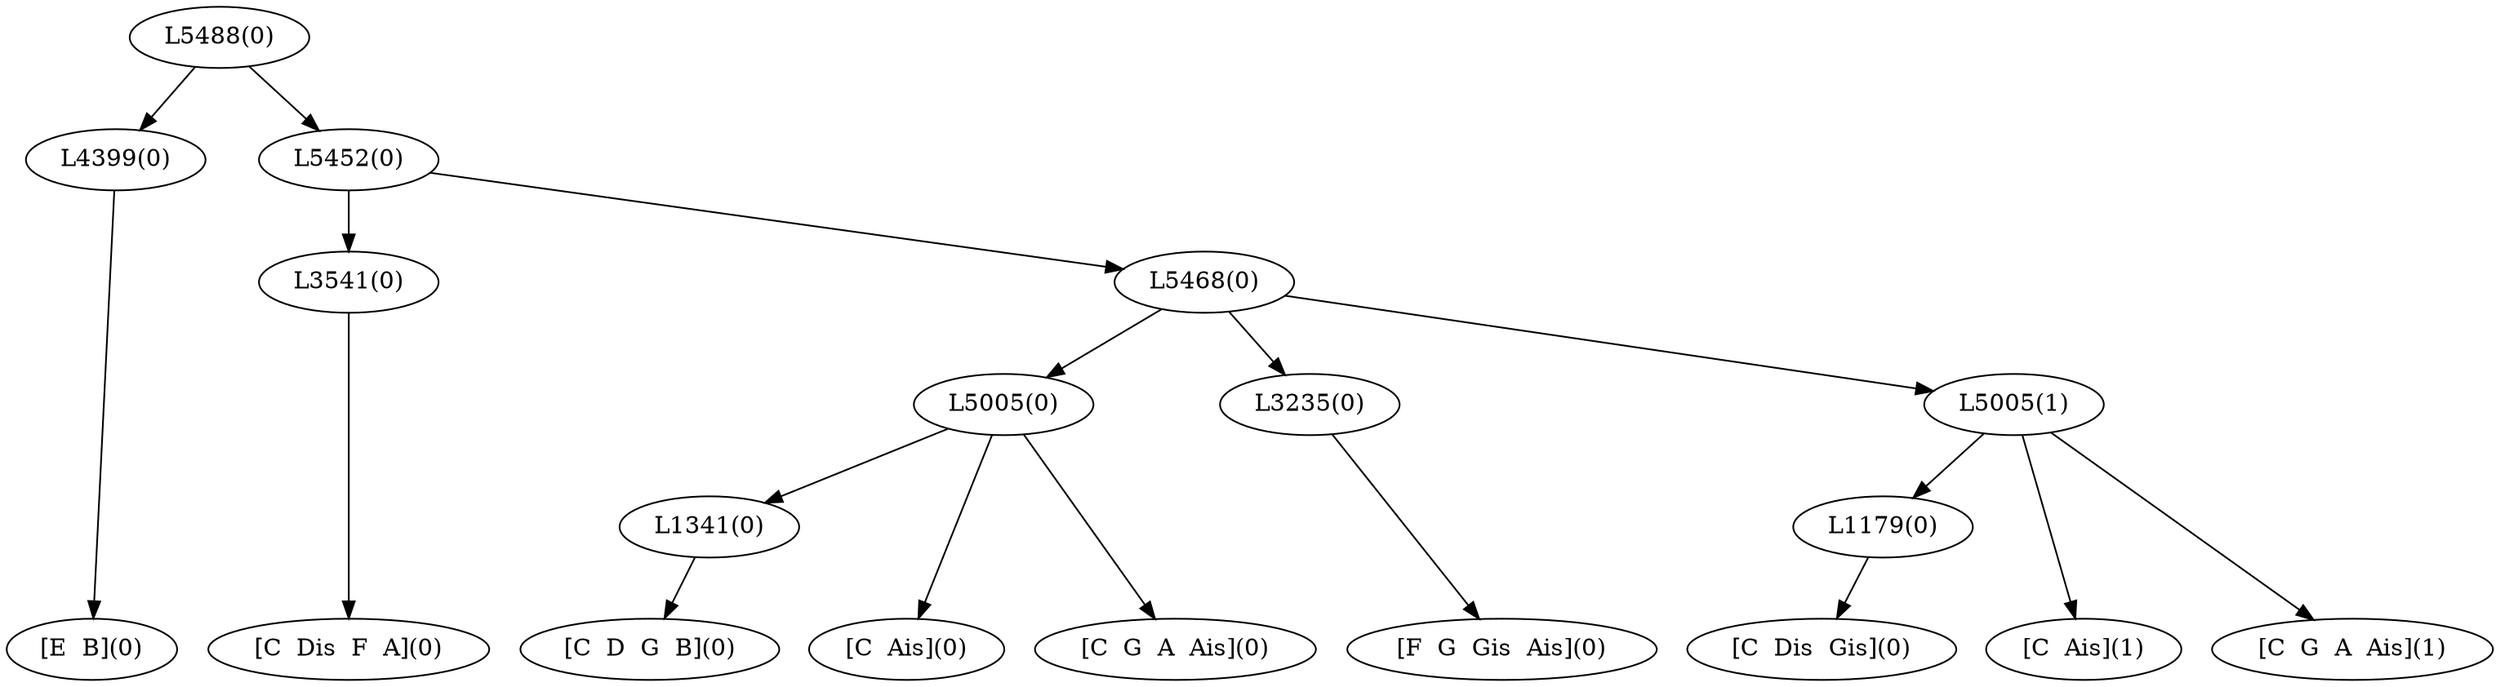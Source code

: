 digraph sample{
"L4399(0)"->"[E  B](0)"
"L3541(0)"->"[C  Dis  F  A](0)"
"L1341(0)"->"[C  D  G  B](0)"
"L5005(0)"->"[C  Ais](0)"
"L5005(0)"->"L1341(0)"
"L5005(0)"->"[C  G  A  Ais](0)"
"L3235(0)"->"[F  G  Gis  Ais](0)"
"L1179(0)"->"[C  Dis  Gis](0)"
"L5005(1)"->"[C  Ais](1)"
"L5005(1)"->"L1179(0)"
"L5005(1)"->"[C  G  A  Ais](1)"
"L5468(0)"->"L5005(0)"
"L5468(0)"->"L3235(0)"
"L5468(0)"->"L5005(1)"
"L5452(0)"->"L3541(0)"
"L5452(0)"->"L5468(0)"
"L5488(0)"->"L4399(0)"
"L5488(0)"->"L5452(0)"
{rank = min; "L5488(0)"}
{rank = same; "L4399(0)"; "L5452(0)";}
{rank = same; "L3541(0)"; "L5468(0)";}
{rank = same; "L5005(0)"; "L3235(0)"; "L5005(1)";}
{rank = same; "L1341(0)"; "L1179(0)";}
{rank = max; "[C  Ais](0)"; "[C  Ais](1)"; "[C  D  G  B](0)"; "[C  Dis  F  A](0)"; "[C  Dis  Gis](0)"; "[C  G  A  Ais](0)"; "[C  G  A  Ais](1)"; "[E  B](0)"; "[F  G  Gis  Ais](0)";}
}